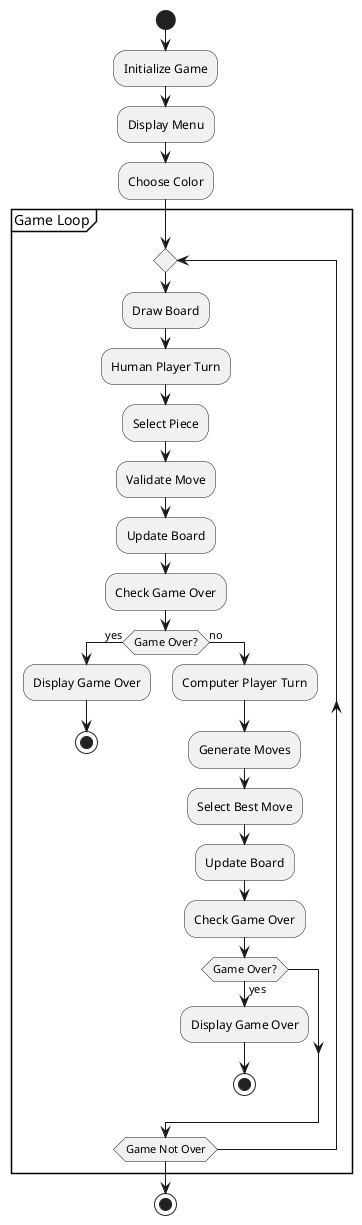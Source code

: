 @startuml
start

:Initialize Game;
:Display Menu;
:Choose Color;

partition "Game Loop" {
    repeat
        :Draw Board;
        :Human Player Turn;
        
        :Select Piece;
        :Validate Move;
        :Update Board;

        :Check Game Over;
        if (Game Over?) then (yes)
            :Display Game Over;
            stop
        else (no)
            :Computer Player Turn;
            
            :Generate Moves;
            :Select Best Move;
            :Update Board;
            
            :Check Game Over;
            if (Game Over?) then (yes)
                :Display Game Over;
                stop
            endif
        endif
    repeat while (Game Not Over)
}

stop
@enduml
